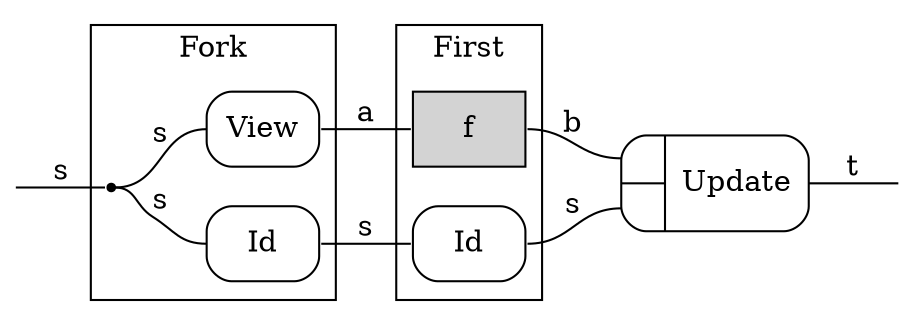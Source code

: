 digraph LensP {
        compound=true;
        rankdir=LR;
        node [shape="record"];
        node [style="rounded"];
        edge [arrowhead="none"];

        in [shape="point"; style="invis"];

        subgraph clusterFork {
                label="Fork";

                ForkIn1 [shape="point"];

                View;
                Identity [label="Id"];
                { rank="same"; View; Identity; }

                ForkIn1:e -> View:w [label="s"];
                ForkIn1:e -> Identity:w [label="s"];
        }

        subgraph clusterFirst {
                label="First";

                f [style="filled"];
                Identity2 [label="Id"]
        }

        Update [label="{{<i1>|<i2>}|Update}"];

        out [shape="point"; style="invis"];

        in:e -> ForkIn1:w [label="s"];
        View:e -> f:w [label="a"];
        Identity:e -> Identity2:w [label="s"];
        f:e -> Update:i1:w [label="b"];
        Identity2:e -> Update:i2:w [label="s"];

        Update:e -> out:w [label="t"];
}

